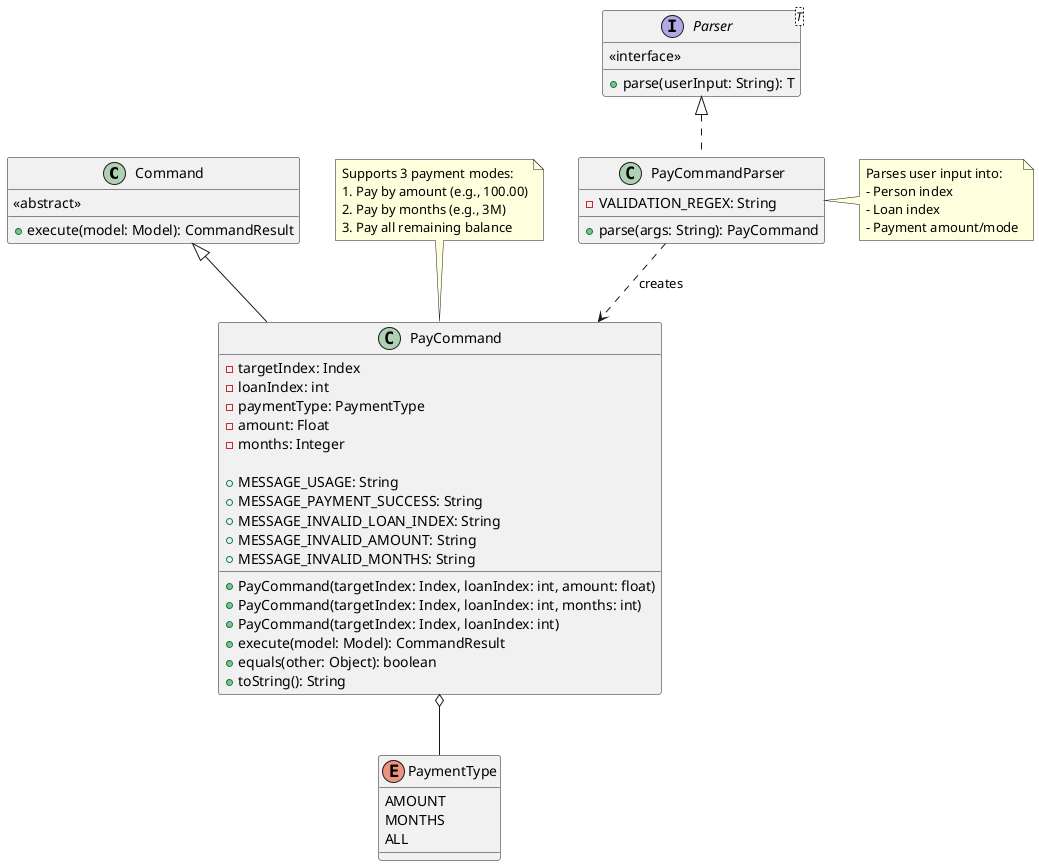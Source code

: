 @startuml
class Command {
    <<abstract>>
    + execute(model: Model): CommandResult
}

class PayCommand {
    - targetIndex: Index
    - loanIndex: int
    - paymentType: PaymentType
    - amount: Float
    - months: Integer

    + MESSAGE_USAGE: String
    + MESSAGE_PAYMENT_SUCCESS: String
    + MESSAGE_INVALID_LOAN_INDEX: String
    + MESSAGE_INVALID_AMOUNT: String
    + MESSAGE_INVALID_MONTHS: String

    + PayCommand(targetIndex: Index, loanIndex: int, amount: float)
    + PayCommand(targetIndex: Index, loanIndex: int, months: int)
    + PayCommand(targetIndex: Index, loanIndex: int)
    + execute(model: Model): CommandResult
    + equals(other: Object): boolean
    + toString(): String
}

enum PaymentType {
    AMOUNT
    MONTHS
    ALL
}

interface Parser<T> {
    <<interface>>
    + parse(userInput: String): T
}

class PayCommandParser {
    - VALIDATION_REGEX: String

    + parse(args: String): PayCommand
}

Command <|-- PayCommand
Parser <|.. PayCommandParser
PayCommandParser ..> PayCommand : creates
PayCommand o-- PaymentType

note top of PayCommand
  Supports 3 payment modes:
  1. Pay by amount (e.g., 100.00)
  2. Pay by months (e.g., 3M)
  3. Pay all remaining balance
end note

note right of PayCommandParser
  Parses user input into:
  - Person index
  - Loan index
  - Payment amount/mode
end note
@enduml
